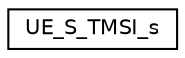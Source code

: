 digraph "Graphical Class Hierarchy"
{
 // LATEX_PDF_SIZE
  edge [fontname="Helvetica",fontsize="10",labelfontname="Helvetica",labelfontsize="10"];
  node [fontname="Helvetica",fontsize="10",shape=record];
  rankdir="LR";
  Node0 [label="UE_S_TMSI_s",height=0.2,width=0.4,color="black", fillcolor="white", style="filled",URL="$structUE__S__TMSI__s.html",tooltip=" "];
}
